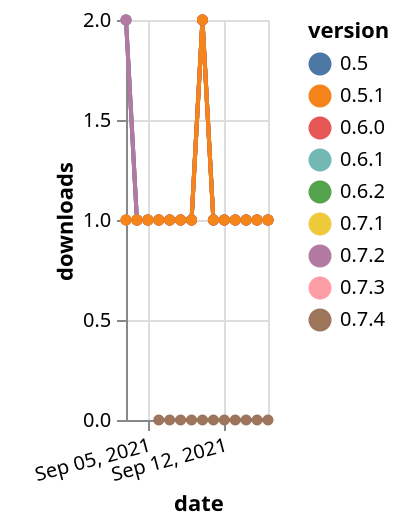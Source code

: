 {"$schema": "https://vega.github.io/schema/vega-lite/v5.json", "description": "A simple bar chart with embedded data.", "data": {"values": [{"date": "2021-09-03", "total": 129, "delta": 1, "version": "0.6.1"}, {"date": "2021-09-04", "total": 130, "delta": 1, "version": "0.6.1"}, {"date": "2021-09-05", "total": 131, "delta": 1, "version": "0.6.1"}, {"date": "2021-09-06", "total": 132, "delta": 1, "version": "0.6.1"}, {"date": "2021-09-07", "total": 133, "delta": 1, "version": "0.6.1"}, {"date": "2021-09-08", "total": 134, "delta": 1, "version": "0.6.1"}, {"date": "2021-09-09", "total": 135, "delta": 1, "version": "0.6.1"}, {"date": "2021-09-10", "total": 137, "delta": 2, "version": "0.6.1"}, {"date": "2021-09-11", "total": 138, "delta": 1, "version": "0.6.1"}, {"date": "2021-09-12", "total": 139, "delta": 1, "version": "0.6.1"}, {"date": "2021-09-13", "total": 140, "delta": 1, "version": "0.6.1"}, {"date": "2021-09-14", "total": 141, "delta": 1, "version": "0.6.1"}, {"date": "2021-09-15", "total": 142, "delta": 1, "version": "0.6.1"}, {"date": "2021-09-16", "total": 143, "delta": 1, "version": "0.6.1"}, {"date": "2021-09-03", "total": 129, "delta": 2, "version": "0.6.2"}, {"date": "2021-09-04", "total": 130, "delta": 1, "version": "0.6.2"}, {"date": "2021-09-05", "total": 131, "delta": 1, "version": "0.6.2"}, {"date": "2021-09-06", "total": 132, "delta": 1, "version": "0.6.2"}, {"date": "2021-09-07", "total": 133, "delta": 1, "version": "0.6.2"}, {"date": "2021-09-08", "total": 134, "delta": 1, "version": "0.6.2"}, {"date": "2021-09-09", "total": 135, "delta": 1, "version": "0.6.2"}, {"date": "2021-09-10", "total": 137, "delta": 2, "version": "0.6.2"}, {"date": "2021-09-11", "total": 138, "delta": 1, "version": "0.6.2"}, {"date": "2021-09-12", "total": 139, "delta": 1, "version": "0.6.2"}, {"date": "2021-09-13", "total": 140, "delta": 1, "version": "0.6.2"}, {"date": "2021-09-14", "total": 141, "delta": 1, "version": "0.6.2"}, {"date": "2021-09-15", "total": 142, "delta": 1, "version": "0.6.2"}, {"date": "2021-09-16", "total": 143, "delta": 1, "version": "0.6.2"}, {"date": "2021-09-03", "total": 132, "delta": 1, "version": "0.7.1"}, {"date": "2021-09-04", "total": 133, "delta": 1, "version": "0.7.1"}, {"date": "2021-09-05", "total": 134, "delta": 1, "version": "0.7.1"}, {"date": "2021-09-06", "total": 135, "delta": 1, "version": "0.7.1"}, {"date": "2021-09-07", "total": 136, "delta": 1, "version": "0.7.1"}, {"date": "2021-09-08", "total": 137, "delta": 1, "version": "0.7.1"}, {"date": "2021-09-09", "total": 138, "delta": 1, "version": "0.7.1"}, {"date": "2021-09-10", "total": 140, "delta": 2, "version": "0.7.1"}, {"date": "2021-09-11", "total": 141, "delta": 1, "version": "0.7.1"}, {"date": "2021-09-12", "total": 142, "delta": 1, "version": "0.7.1"}, {"date": "2021-09-13", "total": 143, "delta": 1, "version": "0.7.1"}, {"date": "2021-09-14", "total": 144, "delta": 1, "version": "0.7.1"}, {"date": "2021-09-15", "total": 145, "delta": 1, "version": "0.7.1"}, {"date": "2021-09-16", "total": 146, "delta": 1, "version": "0.7.1"}, {"date": "2021-09-03", "total": 61, "delta": 2, "version": "0.7.3"}, {"date": "2021-09-04", "total": 62, "delta": 1, "version": "0.7.3"}, {"date": "2021-09-05", "total": 63, "delta": 1, "version": "0.7.3"}, {"date": "2021-09-06", "total": 64, "delta": 1, "version": "0.7.3"}, {"date": "2021-09-07", "total": 65, "delta": 1, "version": "0.7.3"}, {"date": "2021-09-08", "total": 66, "delta": 1, "version": "0.7.3"}, {"date": "2021-09-09", "total": 67, "delta": 1, "version": "0.7.3"}, {"date": "2021-09-10", "total": 69, "delta": 2, "version": "0.7.3"}, {"date": "2021-09-11", "total": 70, "delta": 1, "version": "0.7.3"}, {"date": "2021-09-12", "total": 71, "delta": 1, "version": "0.7.3"}, {"date": "2021-09-13", "total": 72, "delta": 1, "version": "0.7.3"}, {"date": "2021-09-14", "total": 73, "delta": 1, "version": "0.7.3"}, {"date": "2021-09-15", "total": 74, "delta": 1, "version": "0.7.3"}, {"date": "2021-09-16", "total": 75, "delta": 1, "version": "0.7.3"}, {"date": "2021-09-03", "total": 135, "delta": 2, "version": "0.5"}, {"date": "2021-09-04", "total": 136, "delta": 1, "version": "0.5"}, {"date": "2021-09-05", "total": 137, "delta": 1, "version": "0.5"}, {"date": "2021-09-06", "total": 138, "delta": 1, "version": "0.5"}, {"date": "2021-09-07", "total": 139, "delta": 1, "version": "0.5"}, {"date": "2021-09-08", "total": 140, "delta": 1, "version": "0.5"}, {"date": "2021-09-09", "total": 141, "delta": 1, "version": "0.5"}, {"date": "2021-09-10", "total": 143, "delta": 2, "version": "0.5"}, {"date": "2021-09-11", "total": 144, "delta": 1, "version": "0.5"}, {"date": "2021-09-12", "total": 145, "delta": 1, "version": "0.5"}, {"date": "2021-09-13", "total": 146, "delta": 1, "version": "0.5"}, {"date": "2021-09-14", "total": 147, "delta": 1, "version": "0.5"}, {"date": "2021-09-15", "total": 148, "delta": 1, "version": "0.5"}, {"date": "2021-09-16", "total": 149, "delta": 1, "version": "0.5"}, {"date": "2021-09-03", "total": 65, "delta": 2, "version": "0.7.2"}, {"date": "2021-09-04", "total": 66, "delta": 1, "version": "0.7.2"}, {"date": "2021-09-05", "total": 67, "delta": 1, "version": "0.7.2"}, {"date": "2021-09-06", "total": 68, "delta": 1, "version": "0.7.2"}, {"date": "2021-09-07", "total": 69, "delta": 1, "version": "0.7.2"}, {"date": "2021-09-08", "total": 70, "delta": 1, "version": "0.7.2"}, {"date": "2021-09-09", "total": 71, "delta": 1, "version": "0.7.2"}, {"date": "2021-09-10", "total": 73, "delta": 2, "version": "0.7.2"}, {"date": "2021-09-11", "total": 74, "delta": 1, "version": "0.7.2"}, {"date": "2021-09-12", "total": 75, "delta": 1, "version": "0.7.2"}, {"date": "2021-09-13", "total": 76, "delta": 1, "version": "0.7.2"}, {"date": "2021-09-14", "total": 77, "delta": 1, "version": "0.7.2"}, {"date": "2021-09-15", "total": 78, "delta": 1, "version": "0.7.2"}, {"date": "2021-09-16", "total": 79, "delta": 1, "version": "0.7.2"}, {"date": "2021-09-06", "total": 1, "delta": 0, "version": "0.7.4"}, {"date": "2021-09-07", "total": 10, "delta": 0, "version": "0.7.4"}, {"date": "2021-09-08", "total": 11, "delta": 0, "version": "0.7.4"}, {"date": "2021-09-09", "total": 12, "delta": 0, "version": "0.7.4"}, {"date": "2021-09-10", "total": 14, "delta": 0, "version": "0.7.4"}, {"date": "2021-09-11", "total": 15, "delta": 0, "version": "0.7.4"}, {"date": "2021-09-12", "total": 17, "delta": 0, "version": "0.7.4"}, {"date": "2021-09-13", "total": 19, "delta": 0, "version": "0.7.4"}, {"date": "2021-09-14", "total": 20, "delta": 0, "version": "0.7.4"}, {"date": "2021-09-15", "total": 21, "delta": 0, "version": "0.7.4"}, {"date": "2021-09-16", "total": 22, "delta": 0, "version": "0.7.4"}, {"date": "2021-09-03", "total": 126, "delta": 1, "version": "0.6.0"}, {"date": "2021-09-04", "total": 127, "delta": 1, "version": "0.6.0"}, {"date": "2021-09-05", "total": 128, "delta": 1, "version": "0.6.0"}, {"date": "2021-09-06", "total": 129, "delta": 1, "version": "0.6.0"}, {"date": "2021-09-07", "total": 130, "delta": 1, "version": "0.6.0"}, {"date": "2021-09-08", "total": 131, "delta": 1, "version": "0.6.0"}, {"date": "2021-09-09", "total": 132, "delta": 1, "version": "0.6.0"}, {"date": "2021-09-10", "total": 134, "delta": 2, "version": "0.6.0"}, {"date": "2021-09-11", "total": 135, "delta": 1, "version": "0.6.0"}, {"date": "2021-09-12", "total": 136, "delta": 1, "version": "0.6.0"}, {"date": "2021-09-13", "total": 137, "delta": 1, "version": "0.6.0"}, {"date": "2021-09-14", "total": 138, "delta": 1, "version": "0.6.0"}, {"date": "2021-09-15", "total": 139, "delta": 1, "version": "0.6.0"}, {"date": "2021-09-16", "total": 140, "delta": 1, "version": "0.6.0"}, {"date": "2021-09-03", "total": 127, "delta": 1, "version": "0.5.1"}, {"date": "2021-09-04", "total": 128, "delta": 1, "version": "0.5.1"}, {"date": "2021-09-05", "total": 129, "delta": 1, "version": "0.5.1"}, {"date": "2021-09-06", "total": 130, "delta": 1, "version": "0.5.1"}, {"date": "2021-09-07", "total": 131, "delta": 1, "version": "0.5.1"}, {"date": "2021-09-08", "total": 132, "delta": 1, "version": "0.5.1"}, {"date": "2021-09-09", "total": 133, "delta": 1, "version": "0.5.1"}, {"date": "2021-09-10", "total": 135, "delta": 2, "version": "0.5.1"}, {"date": "2021-09-11", "total": 136, "delta": 1, "version": "0.5.1"}, {"date": "2021-09-12", "total": 137, "delta": 1, "version": "0.5.1"}, {"date": "2021-09-13", "total": 138, "delta": 1, "version": "0.5.1"}, {"date": "2021-09-14", "total": 139, "delta": 1, "version": "0.5.1"}, {"date": "2021-09-15", "total": 140, "delta": 1, "version": "0.5.1"}, {"date": "2021-09-16", "total": 141, "delta": 1, "version": "0.5.1"}]}, "width": "container", "mark": {"type": "line", "point": {"filled": true}}, "encoding": {"x": {"field": "date", "type": "temporal", "timeUnit": "yearmonthdate", "title": "date", "axis": {"labelAngle": -15}}, "y": {"field": "delta", "type": "quantitative", "title": "downloads"}, "color": {"field": "version", "type": "nominal"}, "tooltip": {"field": "delta"}}}